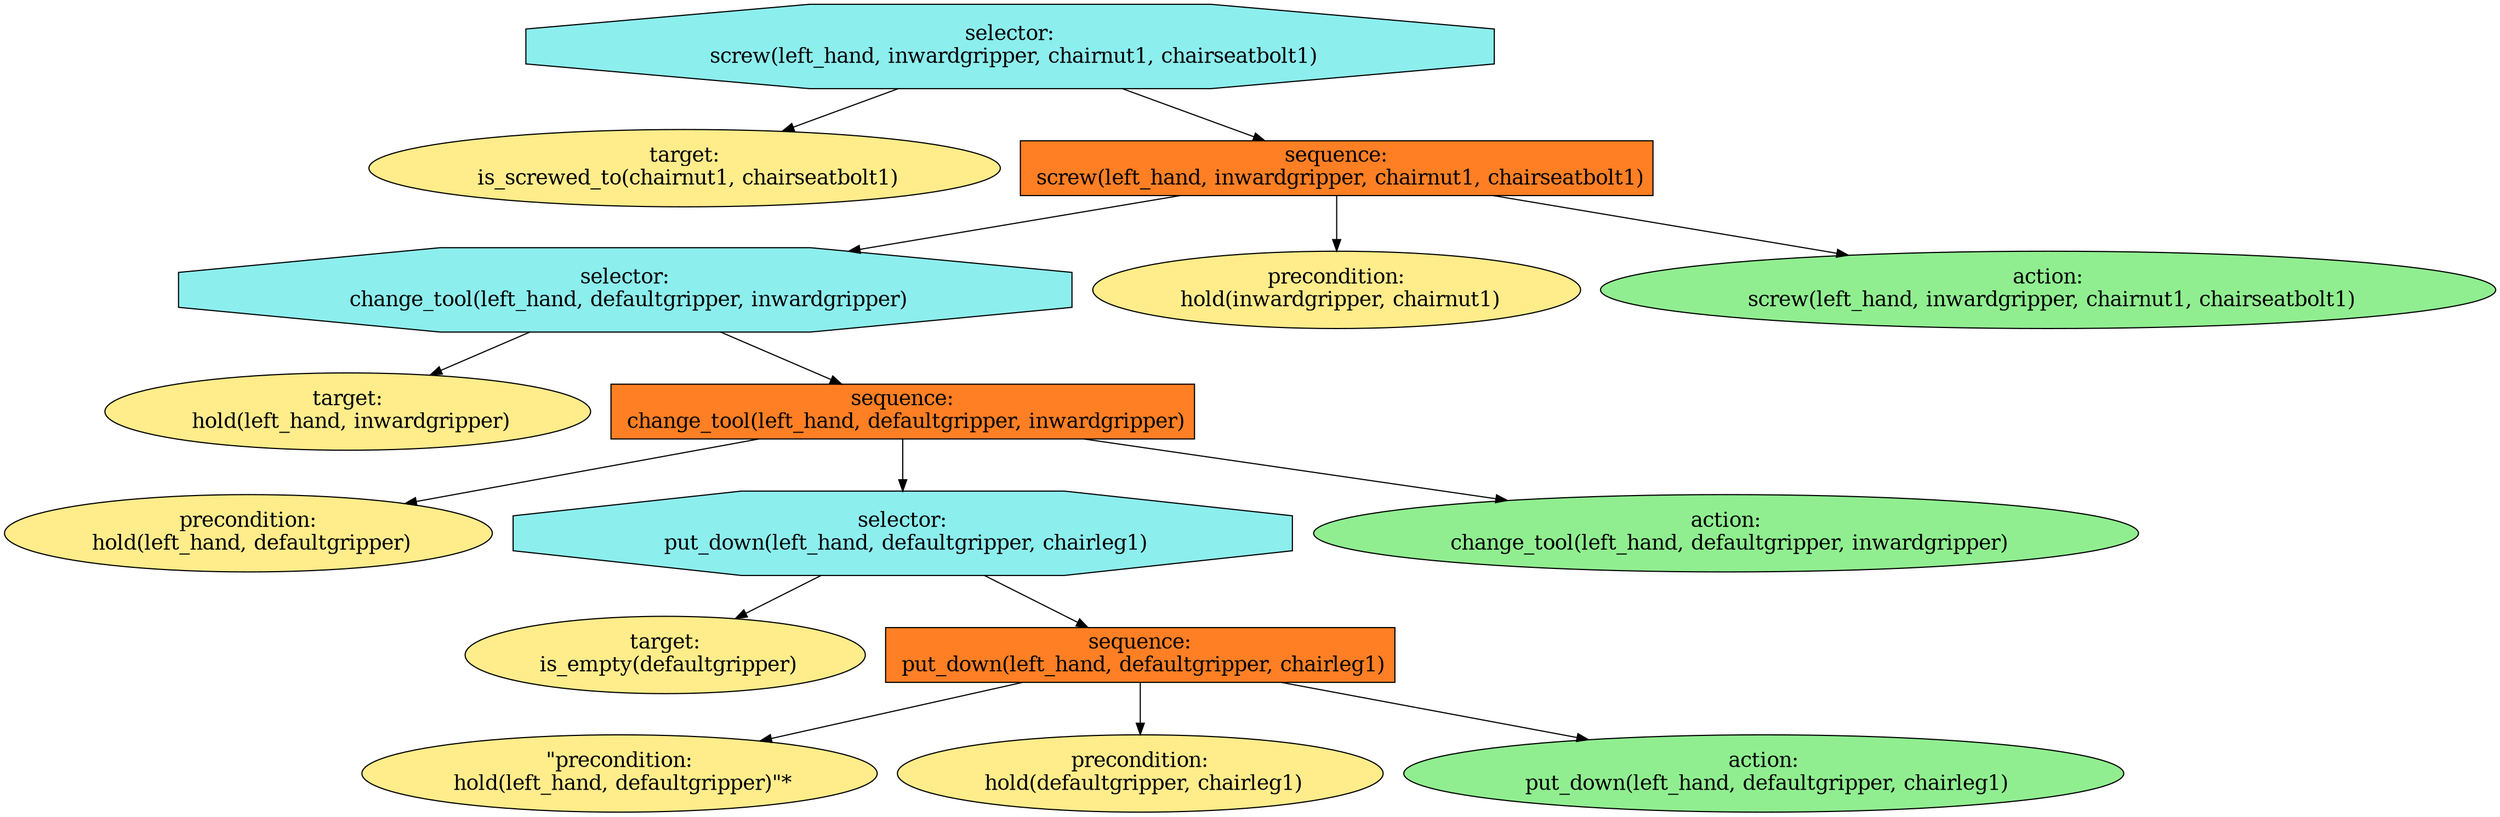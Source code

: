 digraph pastafarianism {
ordering=out;
graph [fontname="times-roman"];
node [fontname="times-roman"];
edge [fontname="times-roman"];
"selector:
 screw(left_hand, inwardgripper, chairnut1, chairseatbolt1)" [fillcolor=darkslategray2, fontcolor=black, fontsize=18, label="selector:
 screw(left_hand, inwardgripper, chairnut1, chairseatbolt1)", shape=octagon, style=filled];
"target:
 is_screwed_to(chairnut1, chairseatbolt1)" [fillcolor=lightgoldenrod1, fontcolor=black, fontsize=18, label="target:
 is_screwed_to(chairnut1, chairseatbolt1)", shape=ellipse, style=filled];
"selector:
 screw(left_hand, inwardgripper, chairnut1, chairseatbolt1)" -> "target:
 is_screwed_to(chairnut1, chairseatbolt1)";
"sequence:
 screw(left_hand, inwardgripper, chairnut1, chairseatbolt1)" [fillcolor=chocolate1, fontcolor=black, fontsize=18, label="sequence:
 screw(left_hand, inwardgripper, chairnut1, chairseatbolt1)", shape=box, style=filled];
"selector:
 screw(left_hand, inwardgripper, chairnut1, chairseatbolt1)" -> "sequence:
 screw(left_hand, inwardgripper, chairnut1, chairseatbolt1)";
"selector:
 change_tool(left_hand, defaultgripper, inwardgripper)" [fillcolor=darkslategray2, fontcolor=black, fontsize=18, label="selector:
 change_tool(left_hand, defaultgripper, inwardgripper)", shape=octagon, style=filled];
"sequence:
 screw(left_hand, inwardgripper, chairnut1, chairseatbolt1)" -> "selector:
 change_tool(left_hand, defaultgripper, inwardgripper)";
"target:
 hold(left_hand, inwardgripper)" [fillcolor=lightgoldenrod1, fontcolor=black, fontsize=18, label="target:
 hold(left_hand, inwardgripper)", shape=ellipse, style=filled];
"selector:
 change_tool(left_hand, defaultgripper, inwardgripper)" -> "target:
 hold(left_hand, inwardgripper)";
"sequence:
 change_tool(left_hand, defaultgripper, inwardgripper)" [fillcolor=chocolate1, fontcolor=black, fontsize=18, label="sequence:
 change_tool(left_hand, defaultgripper, inwardgripper)", shape=box, style=filled];
"selector:
 change_tool(left_hand, defaultgripper, inwardgripper)" -> "sequence:
 change_tool(left_hand, defaultgripper, inwardgripper)";
"precondition:
 hold(left_hand, defaultgripper)" [fillcolor=lightgoldenrod1, fontcolor=black, fontsize=18, label="precondition:
 hold(left_hand, defaultgripper)", shape=ellipse, style=filled];
"sequence:
 change_tool(left_hand, defaultgripper, inwardgripper)" -> "precondition:
 hold(left_hand, defaultgripper)";
"selector:
 put_down(left_hand, defaultgripper, chairleg1)" [fillcolor=darkslategray2, fontcolor=black, fontsize=18, label="selector:
 put_down(left_hand, defaultgripper, chairleg1)", shape=octagon, style=filled];
"sequence:
 change_tool(left_hand, defaultgripper, inwardgripper)" -> "selector:
 put_down(left_hand, defaultgripper, chairleg1)";
"target:
 is_empty(defaultgripper)" [fillcolor=lightgoldenrod1, fontcolor=black, fontsize=18, label="target:
 is_empty(defaultgripper)", shape=ellipse, style=filled];
"selector:
 put_down(left_hand, defaultgripper, chairleg1)" -> "target:
 is_empty(defaultgripper)";
"sequence:
 put_down(left_hand, defaultgripper, chairleg1)" [fillcolor=chocolate1, fontcolor=black, fontsize=18, label="sequence:
 put_down(left_hand, defaultgripper, chairleg1)", shape=box, style=filled];
"selector:
 put_down(left_hand, defaultgripper, chairleg1)" -> "sequence:
 put_down(left_hand, defaultgripper, chairleg1)";
"\"precondition:\n hold(left_hand, defaultgripper)\"*" [fillcolor=lightgoldenrod1, fontcolor=black, fontsize=18, label="\"precondition:\n hold(left_hand, defaultgripper)\"*", shape=ellipse, style=filled];
"sequence:
 put_down(left_hand, defaultgripper, chairleg1)" -> "\"precondition:\n hold(left_hand, defaultgripper)\"*";
"precondition:
 hold(defaultgripper, chairleg1)" [fillcolor=lightgoldenrod1, fontcolor=black, fontsize=18, label="precondition:
 hold(defaultgripper, chairleg1)", shape=ellipse, style=filled];
"sequence:
 put_down(left_hand, defaultgripper, chairleg1)" -> "precondition:
 hold(defaultgripper, chairleg1)";
"action:
 put_down(left_hand, defaultgripper, chairleg1)" [fillcolor=lightgreen, fontcolor=black, fontsize=18, label="action:
 put_down(left_hand, defaultgripper, chairleg1)", shape=ellipse, style=filled];
"sequence:
 put_down(left_hand, defaultgripper, chairleg1)" -> "action:
 put_down(left_hand, defaultgripper, chairleg1)";
"action:
 change_tool(left_hand, defaultgripper, inwardgripper)" [fillcolor=lightgreen, fontcolor=black, fontsize=18, label="action:
 change_tool(left_hand, defaultgripper, inwardgripper)", shape=ellipse, style=filled];
"sequence:
 change_tool(left_hand, defaultgripper, inwardgripper)" -> "action:
 change_tool(left_hand, defaultgripper, inwardgripper)";
"precondition:
 hold(inwardgripper, chairnut1)" [fillcolor=lightgoldenrod1, fontcolor=black, fontsize=18, label="precondition:
 hold(inwardgripper, chairnut1)", shape=ellipse, style=filled];
"sequence:
 screw(left_hand, inwardgripper, chairnut1, chairseatbolt1)" -> "precondition:
 hold(inwardgripper, chairnut1)";
"action:
 screw(left_hand, inwardgripper, chairnut1, chairseatbolt1)" [fillcolor=lightgreen, fontcolor=black, fontsize=18, label="action:
 screw(left_hand, inwardgripper, chairnut1, chairseatbolt1)", shape=ellipse, style=filled];
"sequence:
 screw(left_hand, inwardgripper, chairnut1, chairseatbolt1)" -> "action:
 screw(left_hand, inwardgripper, chairnut1, chairseatbolt1)";
}
